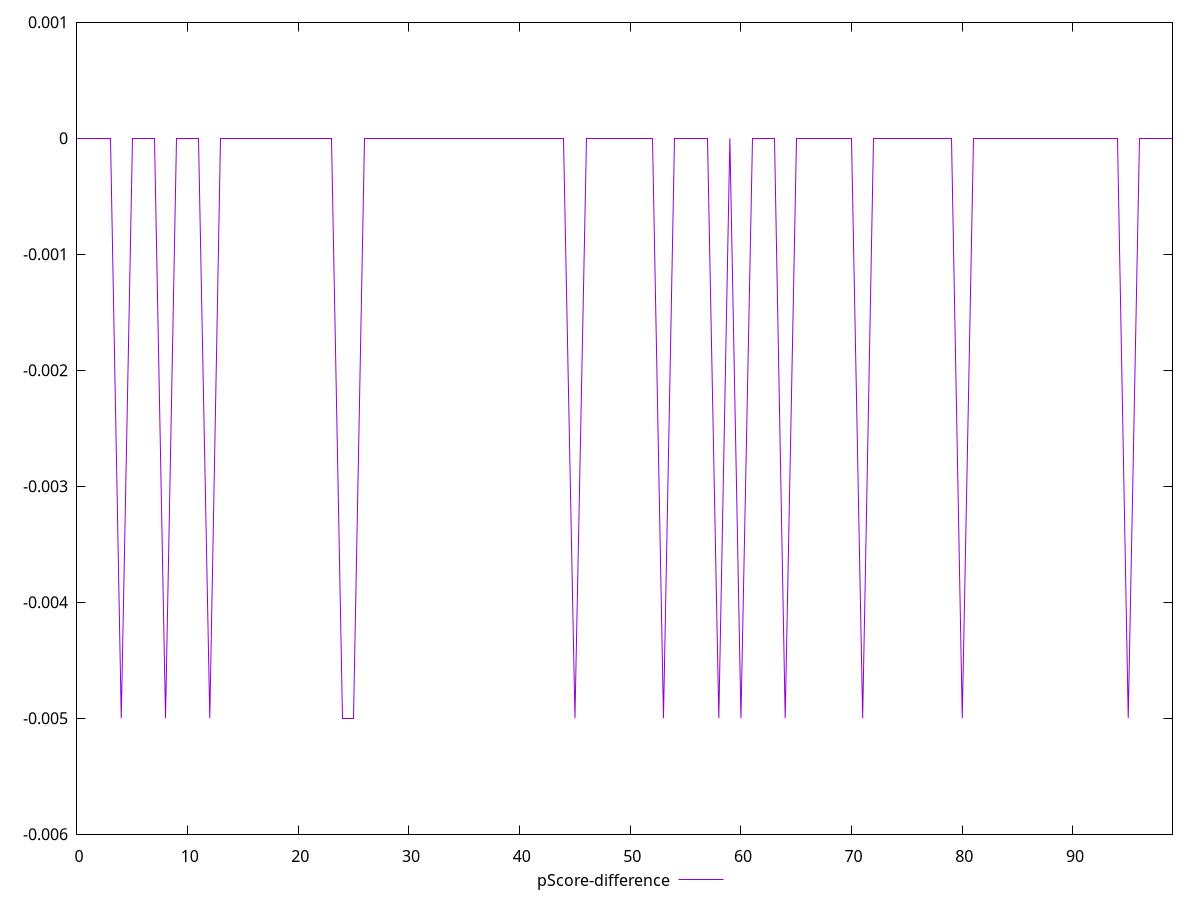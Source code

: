 reset

$pScoreDifference <<EOF
0 0
1 0
2 0
3 0
4 -0.0050000000000000044
5 0
6 0
7 0
8 -0.0050000000000000044
9 0
10 0
11 0
12 -0.0050000000000000044
13 0
14 0
15 0
16 0
17 0
18 0
19 0
20 0
21 0
22 0
23 0
24 -0.0050000000000000044
25 -0.0050000000000000044
26 0
27 0
28 0
29 0
30 0
31 0
32 0
33 0
34 0
35 0
36 0
37 0
38 0
39 0
40 0
41 0
42 0
43 0
44 0
45 -0.0050000000000000044
46 0
47 0
48 0
49 0
50 0
51 0
52 0
53 -0.0050000000000000044
54 0
55 0
56 0
57 0
58 -0.0050000000000000044
59 0
60 -0.0050000000000000044
61 0
62 0
63 0
64 -0.0050000000000000044
65 0
66 0
67 0
68 0
69 0
70 0
71 -0.0050000000000000044
72 0
73 0
74 0
75 0
76 0
77 0
78 0
79 0
80 -0.0050000000000000044
81 0
82 0
83 0
84 0
85 0
86 0
87 0
88 0
89 0
90 0
91 0
92 0
93 0
94 0
95 -0.0050000000000000044
96 0
97 0
98 0
99 0
EOF

set key outside below
set xrange [0:99]
set yrange [-0.0060000000000000045:0.001]
set trange [-0.0060000000000000045:0.001]
set terminal svg size 640, 500 enhanced background rgb 'white'
set output "report_00015_2021-02-09T16-11-33.973Z/unminified-css/samples/pages+cached+noadtech/pScore-difference/values.svg"

plot $pScoreDifference title "pScore-difference" with line

reset
